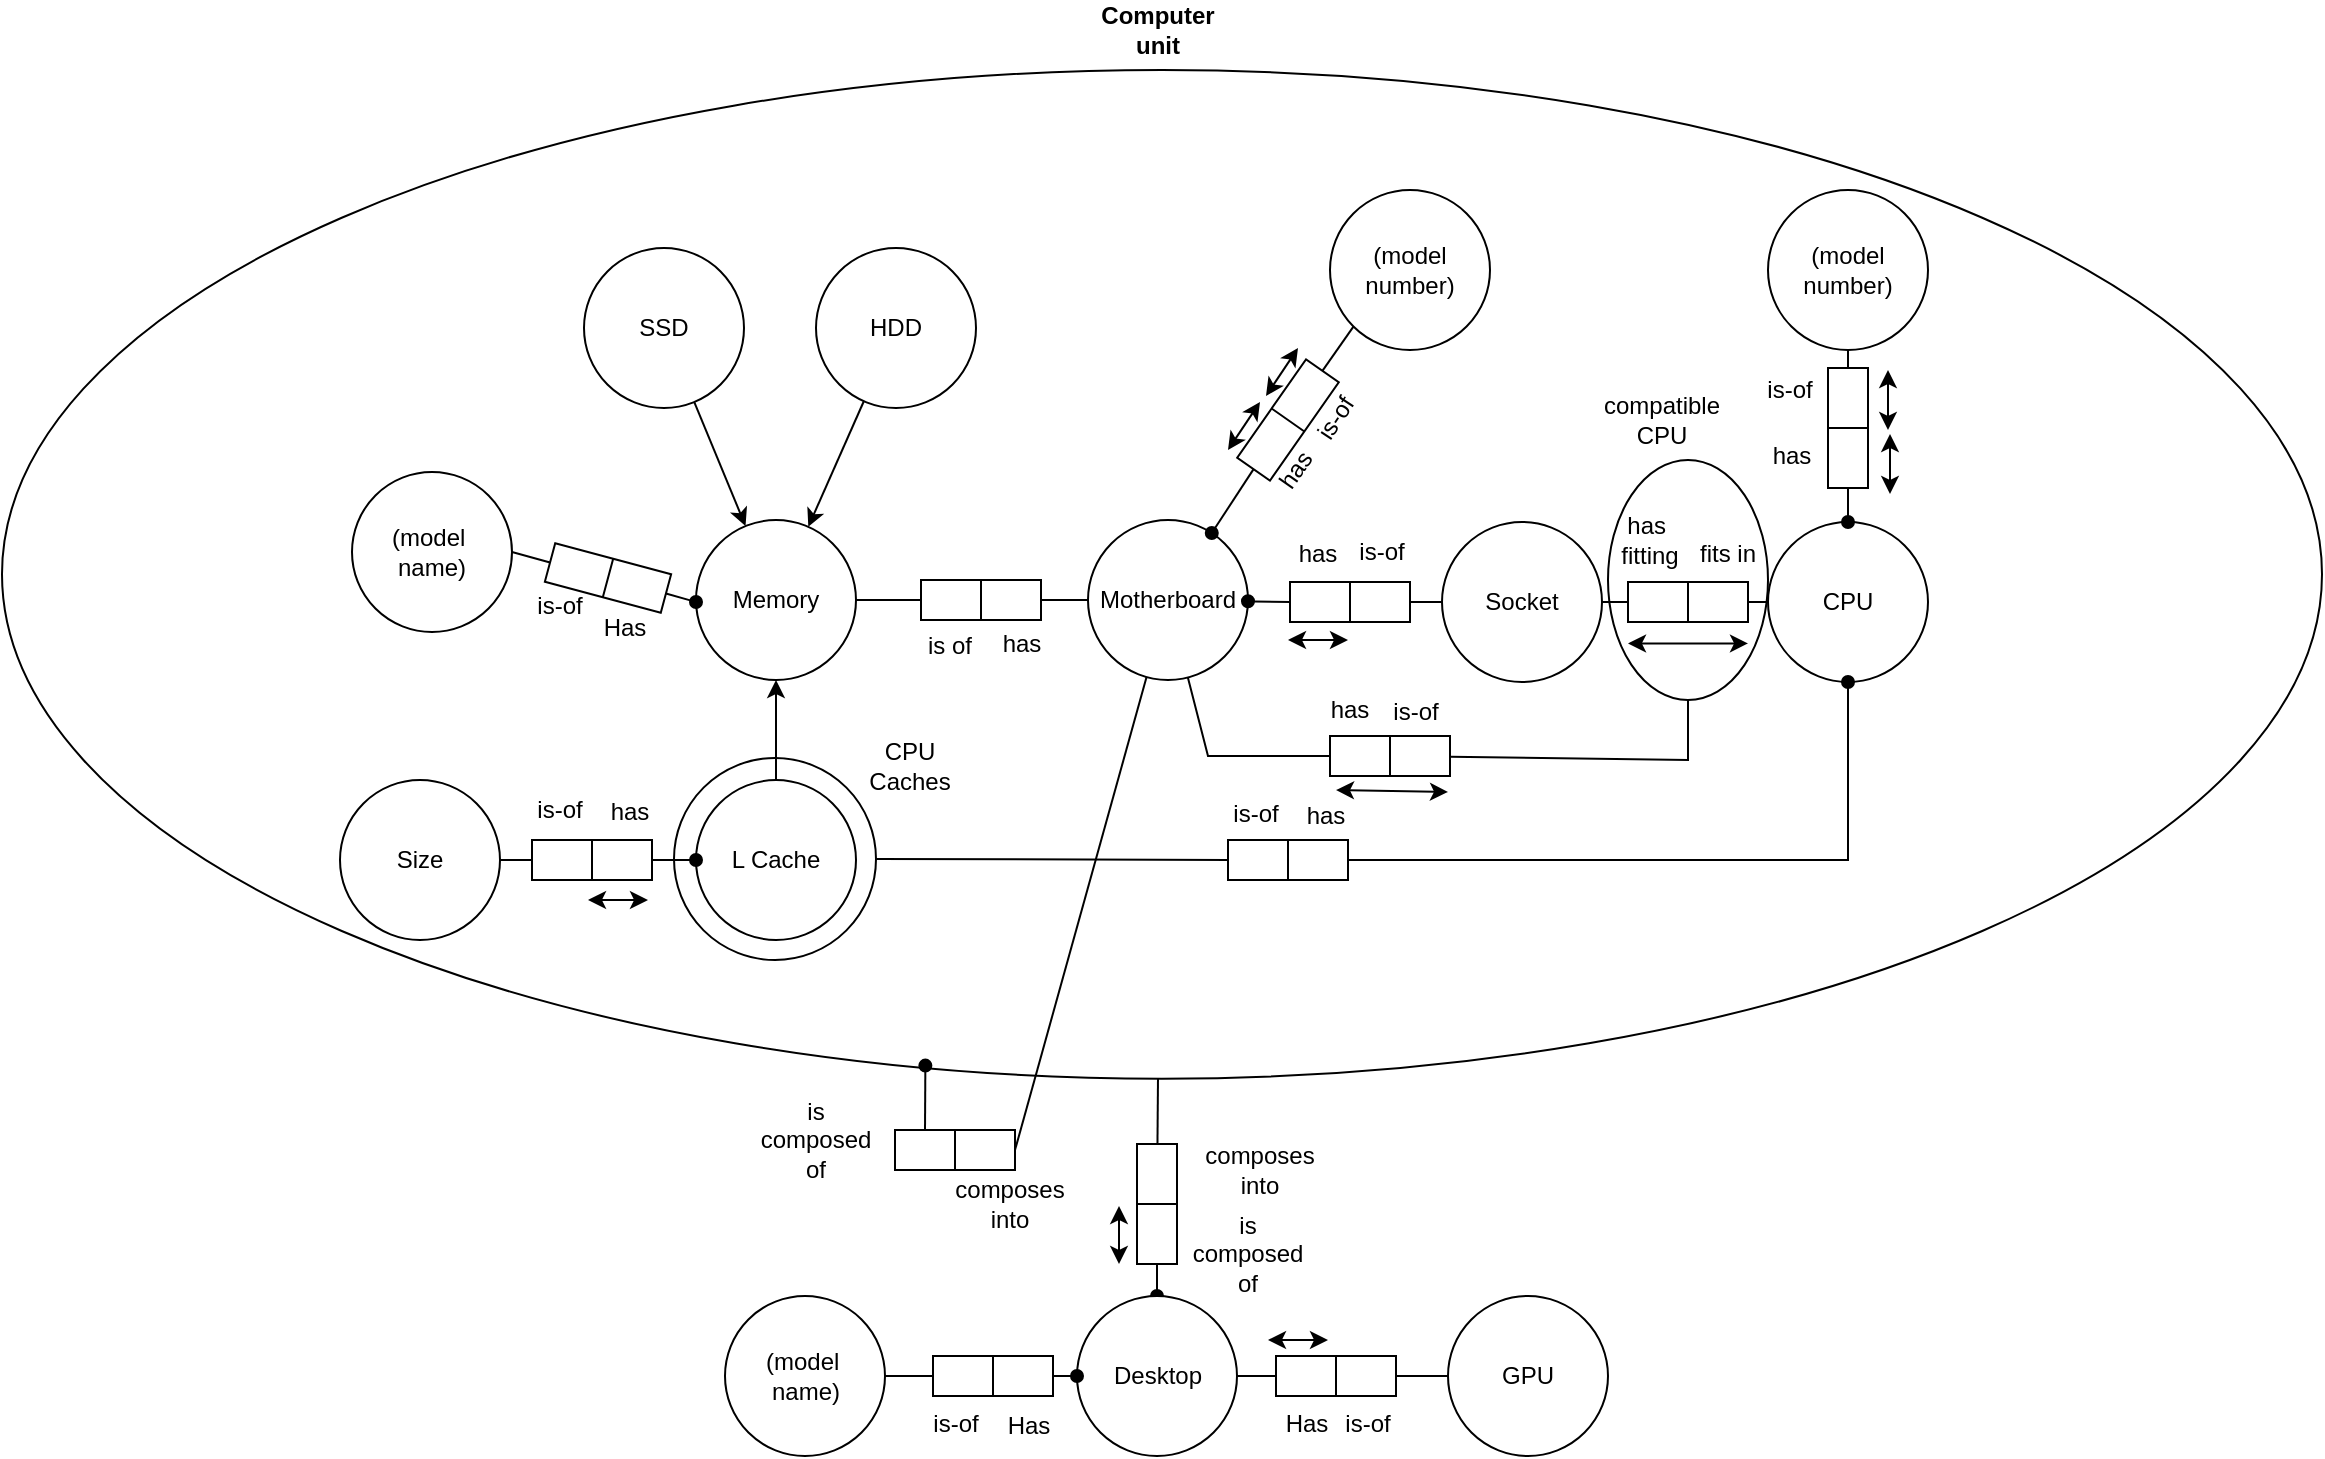 <mxfile version="22.1.11" type="github">
  <diagram name="Page-1" id="5jQ6DaYwQfchR6-d_hJC">
    <mxGraphModel dx="481" dy="538" grid="1" gridSize="10" guides="1" tooltips="1" connect="1" arrows="1" fold="1" page="1" pageScale="1" pageWidth="827" pageHeight="1169" math="0" shadow="0">
      <root>
        <mxCell id="0" />
        <mxCell id="1" parent="0" />
        <mxCell id="WWyJkdElwE3lLOMZvt_9-88" value="" style="ellipse;whiteSpace=wrap;html=1;" parent="1" vertex="1">
          <mxGeometry x="27" y="55" width="1160" height="504.35" as="geometry" />
        </mxCell>
        <mxCell id="AWFPuv9GaGy1DrMl5bIF-9" value="" style="ellipse;whiteSpace=wrap;html=1;" vertex="1" parent="1">
          <mxGeometry x="830" y="250" width="80" height="120" as="geometry" />
        </mxCell>
        <mxCell id="WWyJkdElwE3lLOMZvt_9-86" value="" style="ellipse;whiteSpace=wrap;html=1;aspect=fixed;" parent="1" vertex="1">
          <mxGeometry x="363" y="399" width="101" height="101" as="geometry" />
        </mxCell>
        <mxCell id="C2U7If8zWJpJN4vxUZfy-1" value="Motherboard" style="ellipse;whiteSpace=wrap;html=1;aspect=fixed;" parent="1" vertex="1">
          <mxGeometry x="570" y="280" width="80" height="80" as="geometry" />
        </mxCell>
        <mxCell id="C2U7If8zWJpJN4vxUZfy-8" value="" style="shape=process;whiteSpace=wrap;html=1;backgroundOutline=1;size=0.5;rotation=90;" parent="1" vertex="1">
          <mxGeometry x="574.5" y="612" width="60" height="20" as="geometry" />
        </mxCell>
        <mxCell id="C2U7If8zWJpJN4vxUZfy-10" value="" style="endArrow=oval;html=1;rounded=0;entryX=0.5;entryY=0;entryDx=0;entryDy=0;exitX=1;exitY=0.5;exitDx=0;exitDy=0;endFill=1;" parent="1" source="C2U7If8zWJpJN4vxUZfy-8" target="WWyJkdElwE3lLOMZvt_9-1" edge="1">
          <mxGeometry width="50" height="50" relative="1" as="geometry">
            <mxPoint x="699.5" y="658.25" as="sourcePoint" />
            <mxPoint x="884.5" y="508" as="targetPoint" />
          </mxGeometry>
        </mxCell>
        <mxCell id="C2U7If8zWJpJN4vxUZfy-11" value="is composed of" style="text;html=1;strokeColor=none;fillColor=none;align=center;verticalAlign=middle;whiteSpace=wrap;rounded=0;" parent="1" vertex="1">
          <mxGeometry x="619.5" y="632" width="60" height="30" as="geometry" />
        </mxCell>
        <mxCell id="C2U7If8zWJpJN4vxUZfy-12" value="composes into" style="text;html=1;strokeColor=none;fillColor=none;align=center;verticalAlign=middle;whiteSpace=wrap;rounded=0;" parent="1" vertex="1">
          <mxGeometry x="625.5" y="590" width="60" height="30" as="geometry" />
        </mxCell>
        <mxCell id="C2U7If8zWJpJN4vxUZfy-13" value="" style="endArrow=classic;startArrow=classic;html=1;rounded=0;" parent="1" edge="1">
          <mxGeometry width="50" height="50" relative="1" as="geometry">
            <mxPoint x="585.5" y="652" as="sourcePoint" />
            <mxPoint x="585.5" y="623" as="targetPoint" />
          </mxGeometry>
        </mxCell>
        <mxCell id="C2U7If8zWJpJN4vxUZfy-15" value="" style="shape=process;whiteSpace=wrap;html=1;backgroundOutline=1;size=0.5;" parent="1" vertex="1">
          <mxGeometry x="486.5" y="310" width="60" height="20" as="geometry" />
        </mxCell>
        <mxCell id="C2U7If8zWJpJN4vxUZfy-16" value="" style="endArrow=none;html=1;rounded=0;entryX=0;entryY=0.5;entryDx=0;entryDy=0;startArrow=none;startFill=0;" parent="1" source="C2U7If8zWJpJN4vxUZfy-14" target="C2U7If8zWJpJN4vxUZfy-15" edge="1">
          <mxGeometry width="50" height="50" relative="1" as="geometry">
            <mxPoint x="400" y="320" as="sourcePoint" />
            <mxPoint x="460" y="420" as="targetPoint" />
          </mxGeometry>
        </mxCell>
        <mxCell id="C2U7If8zWJpJN4vxUZfy-17" value="" style="endArrow=none;html=1;rounded=0;exitX=1;exitY=0.5;exitDx=0;exitDy=0;endFill=0;" parent="1" source="C2U7If8zWJpJN4vxUZfy-15" target="C2U7If8zWJpJN4vxUZfy-1" edge="1">
          <mxGeometry width="50" height="50" relative="1" as="geometry">
            <mxPoint x="410" y="470" as="sourcePoint" />
            <mxPoint x="560" y="320" as="targetPoint" />
          </mxGeometry>
        </mxCell>
        <mxCell id="C2U7If8zWJpJN4vxUZfy-21" value="(model number)" style="ellipse;whiteSpace=wrap;html=1;aspect=fixed;" parent="1" vertex="1">
          <mxGeometry x="691" y="115" width="80" height="80" as="geometry" />
        </mxCell>
        <mxCell id="C2U7If8zWJpJN4vxUZfy-22" value="" style="shape=process;whiteSpace=wrap;html=1;backgroundOutline=1;size=0.5;rotation=-55;" parent="1" vertex="1">
          <mxGeometry x="640" y="220" width="60" height="20" as="geometry" />
        </mxCell>
        <mxCell id="C2U7If8zWJpJN4vxUZfy-23" value="" style="endArrow=none;html=1;rounded=0;entryX=0;entryY=0.5;entryDx=0;entryDy=0;startArrow=oval;startFill=1;" parent="1" source="C2U7If8zWJpJN4vxUZfy-1" target="C2U7If8zWJpJN4vxUZfy-22" edge="1">
          <mxGeometry width="50" height="50" relative="1" as="geometry">
            <mxPoint x="560" y="130" as="sourcePoint" />
            <mxPoint x="620" y="230" as="targetPoint" />
          </mxGeometry>
        </mxCell>
        <mxCell id="C2U7If8zWJpJN4vxUZfy-24" value="" style="endArrow=none;html=1;rounded=0;entryX=0;entryY=1;entryDx=0;entryDy=0;exitX=1;exitY=0.5;exitDx=0;exitDy=0;" parent="1" source="C2U7If8zWJpJN4vxUZfy-22" target="C2U7If8zWJpJN4vxUZfy-21" edge="1">
          <mxGeometry width="50" height="50" relative="1" as="geometry">
            <mxPoint x="570" y="280" as="sourcePoint" />
            <mxPoint x="620" y="230" as="targetPoint" />
          </mxGeometry>
        </mxCell>
        <mxCell id="C2U7If8zWJpJN4vxUZfy-25" value="has" style="text;html=1;strokeColor=none;fillColor=none;align=center;verticalAlign=middle;whiteSpace=wrap;rounded=0;rotation=-54.9;" parent="1" vertex="1">
          <mxGeometry x="644" y="240" width="60" height="30" as="geometry" />
        </mxCell>
        <mxCell id="C2U7If8zWJpJN4vxUZfy-26" value="is-of" style="text;html=1;strokeColor=none;fillColor=none;align=center;verticalAlign=middle;whiteSpace=wrap;rounded=0;rotation=-56.5;" parent="1" vertex="1">
          <mxGeometry x="664" y="214" width="60" height="30" as="geometry" />
        </mxCell>
        <mxCell id="C2U7If8zWJpJN4vxUZfy-27" value="" style="endArrow=classic;startArrow=classic;html=1;rounded=0;" parent="1" edge="1">
          <mxGeometry width="50" height="50" relative="1" as="geometry">
            <mxPoint x="640" y="245" as="sourcePoint" />
            <mxPoint x="656" y="221" as="targetPoint" />
          </mxGeometry>
        </mxCell>
        <mxCell id="C2U7If8zWJpJN4vxUZfy-50" value="" style="endArrow=classic;startArrow=classic;html=1;rounded=0;" parent="1" edge="1">
          <mxGeometry width="50" height="50" relative="1" as="geometry">
            <mxPoint x="659" y="218" as="sourcePoint" />
            <mxPoint x="675" y="194" as="targetPoint" />
          </mxGeometry>
        </mxCell>
        <mxCell id="WWyJkdElwE3lLOMZvt_9-1" value="Desktop" style="ellipse;whiteSpace=wrap;html=1;aspect=fixed;" parent="1" vertex="1">
          <mxGeometry x="564.5" y="668" width="80" height="80" as="geometry" />
        </mxCell>
        <mxCell id="WWyJkdElwE3lLOMZvt_9-8" value="&lt;div&gt;(model&amp;nbsp;&lt;/div&gt;&lt;div&gt;name)&lt;/div&gt;" style="ellipse;whiteSpace=wrap;html=1;aspect=fixed;" parent="1" vertex="1">
          <mxGeometry x="388.5" y="668" width="80" height="80" as="geometry" />
        </mxCell>
        <mxCell id="WWyJkdElwE3lLOMZvt_9-9" value="" style="shape=process;whiteSpace=wrap;html=1;backgroundOutline=1;size=0.5;rotation=0;" parent="1" vertex="1">
          <mxGeometry x="492.5" y="698" width="60" height="20" as="geometry" />
        </mxCell>
        <mxCell id="WWyJkdElwE3lLOMZvt_9-10" value="" style="endArrow=none;html=1;rounded=0;exitX=1;exitY=0.5;exitDx=0;exitDy=0;entryX=0;entryY=0.5;entryDx=0;entryDy=0;" parent="1" source="WWyJkdElwE3lLOMZvt_9-8" target="WWyJkdElwE3lLOMZvt_9-9" edge="1">
          <mxGeometry width="50" height="50" relative="1" as="geometry">
            <mxPoint x="514.5" y="588" as="sourcePoint" />
            <mxPoint x="564.5" y="538" as="targetPoint" />
          </mxGeometry>
        </mxCell>
        <mxCell id="WWyJkdElwE3lLOMZvt_9-11" value="" style="endArrow=oval;html=1;rounded=0;exitX=1;exitY=0.5;exitDx=0;exitDy=0;endFill=1;" parent="1" source="WWyJkdElwE3lLOMZvt_9-9" target="WWyJkdElwE3lLOMZvt_9-1" edge="1">
          <mxGeometry width="50" height="50" relative="1" as="geometry">
            <mxPoint x="514.5" y="588" as="sourcePoint" />
            <mxPoint x="564.5" y="538" as="targetPoint" />
          </mxGeometry>
        </mxCell>
        <mxCell id="WWyJkdElwE3lLOMZvt_9-12" value="Has" style="text;html=1;strokeColor=none;fillColor=none;align=center;verticalAlign=middle;whiteSpace=wrap;rounded=0;" parent="1" vertex="1">
          <mxGeometry x="520" y="718" width="41" height="30" as="geometry" />
        </mxCell>
        <mxCell id="WWyJkdElwE3lLOMZvt_9-13" value="is-of" style="text;html=1;strokeColor=none;fillColor=none;align=center;verticalAlign=middle;whiteSpace=wrap;rounded=0;" parent="1" vertex="1">
          <mxGeometry x="473.5" y="717" width="60" height="30" as="geometry" />
        </mxCell>
        <mxCell id="WWyJkdElwE3lLOMZvt_9-14" value="Socket" style="ellipse;whiteSpace=wrap;html=1;aspect=fixed;" parent="1" vertex="1">
          <mxGeometry x="747" y="281" width="80" height="80" as="geometry" />
        </mxCell>
        <mxCell id="WWyJkdElwE3lLOMZvt_9-16" value="" style="shape=process;whiteSpace=wrap;html=1;backgroundOutline=1;size=0.5;rotation=0;" parent="1" vertex="1">
          <mxGeometry x="671" y="311" width="60" height="20" as="geometry" />
        </mxCell>
        <mxCell id="WWyJkdElwE3lLOMZvt_9-17" value="" style="endArrow=none;html=1;rounded=0;entryX=0;entryY=0.5;entryDx=0;entryDy=0;startArrow=oval;startFill=1;" parent="1" source="C2U7If8zWJpJN4vxUZfy-1" target="WWyJkdElwE3lLOMZvt_9-16" edge="1">
          <mxGeometry width="50" height="50" relative="1" as="geometry">
            <mxPoint x="660" y="370" as="sourcePoint" />
            <mxPoint x="710" y="320" as="targetPoint" />
          </mxGeometry>
        </mxCell>
        <mxCell id="WWyJkdElwE3lLOMZvt_9-18" value="" style="endArrow=none;html=1;rounded=0;exitX=1;exitY=0.5;exitDx=0;exitDy=0;" parent="1" source="WWyJkdElwE3lLOMZvt_9-16" target="WWyJkdElwE3lLOMZvt_9-14" edge="1">
          <mxGeometry width="50" height="50" relative="1" as="geometry">
            <mxPoint x="659" y="341" as="sourcePoint" />
            <mxPoint x="677" y="346" as="targetPoint" />
          </mxGeometry>
        </mxCell>
        <mxCell id="WWyJkdElwE3lLOMZvt_9-19" value="has" style="text;html=1;strokeColor=none;fillColor=none;align=center;verticalAlign=middle;whiteSpace=wrap;rounded=0;rotation=0;" parent="1" vertex="1">
          <mxGeometry x="655" y="282" width="60" height="30" as="geometry" />
        </mxCell>
        <mxCell id="WWyJkdElwE3lLOMZvt_9-20" value="&lt;div&gt;is-of&lt;/div&gt;" style="text;html=1;strokeColor=none;fillColor=none;align=center;verticalAlign=middle;whiteSpace=wrap;rounded=0;rotation=0;" parent="1" vertex="1">
          <mxGeometry x="687" y="281" width="60" height="30" as="geometry" />
        </mxCell>
        <mxCell id="WWyJkdElwE3lLOMZvt_9-21" value="" style="endArrow=classic;startArrow=classic;html=1;rounded=0;" parent="1" edge="1">
          <mxGeometry width="50" height="50" relative="1" as="geometry">
            <mxPoint x="670" y="340" as="sourcePoint" />
            <mxPoint x="700" y="340" as="targetPoint" />
          </mxGeometry>
        </mxCell>
        <mxCell id="WWyJkdElwE3lLOMZvt_9-22" value="&lt;div&gt;CPU&lt;/div&gt;" style="ellipse;whiteSpace=wrap;html=1;aspect=fixed;" parent="1" vertex="1">
          <mxGeometry x="910" y="281" width="80" height="80" as="geometry" />
        </mxCell>
        <mxCell id="WWyJkdElwE3lLOMZvt_9-23" value="(model number)" style="ellipse;whiteSpace=wrap;html=1;aspect=fixed;" parent="1" vertex="1">
          <mxGeometry x="910" y="115" width="80" height="80" as="geometry" />
        </mxCell>
        <mxCell id="WWyJkdElwE3lLOMZvt_9-24" value="" style="shape=process;whiteSpace=wrap;html=1;backgroundOutline=1;size=0.5;rotation=-90;" parent="1" vertex="1">
          <mxGeometry x="920" y="224" width="60" height="20" as="geometry" />
        </mxCell>
        <mxCell id="WWyJkdElwE3lLOMZvt_9-25" value="" style="endArrow=none;html=1;rounded=0;entryX=0;entryY=0.5;entryDx=0;entryDy=0;endFill=0;startArrow=oval;startFill=1;" parent="1" source="WWyJkdElwE3lLOMZvt_9-22" target="WWyJkdElwE3lLOMZvt_9-24" edge="1">
          <mxGeometry width="50" height="50" relative="1" as="geometry">
            <mxPoint x="870" y="325" as="sourcePoint" />
            <mxPoint x="920" y="275" as="targetPoint" />
          </mxGeometry>
        </mxCell>
        <mxCell id="WWyJkdElwE3lLOMZvt_9-28" value="" style="endArrow=none;html=1;rounded=0;exitX=1;exitY=0.5;exitDx=0;exitDy=0;" parent="1" source="WWyJkdElwE3lLOMZvt_9-24" target="WWyJkdElwE3lLOMZvt_9-23" edge="1">
          <mxGeometry width="50" height="50" relative="1" as="geometry">
            <mxPoint x="870" y="325" as="sourcePoint" />
            <mxPoint x="920" y="275" as="targetPoint" />
          </mxGeometry>
        </mxCell>
        <mxCell id="WWyJkdElwE3lLOMZvt_9-31" value="fits in" style="text;html=1;strokeColor=none;fillColor=none;align=center;verticalAlign=middle;whiteSpace=wrap;rounded=0;rotation=0;" parent="1" vertex="1">
          <mxGeometry x="860" y="282" width="60" height="30" as="geometry" />
        </mxCell>
        <mxCell id="WWyJkdElwE3lLOMZvt_9-33" value="is-of" style="text;html=1;strokeColor=none;fillColor=none;align=center;verticalAlign=middle;whiteSpace=wrap;rounded=0;rotation=0;" parent="1" vertex="1">
          <mxGeometry x="891" y="200" width="60" height="30" as="geometry" />
        </mxCell>
        <mxCell id="WWyJkdElwE3lLOMZvt_9-35" value="" style="endArrow=classic;startArrow=classic;html=1;rounded=0;" parent="1" edge="1">
          <mxGeometry width="50" height="50" relative="1" as="geometry">
            <mxPoint x="970" y="205" as="sourcePoint" />
            <mxPoint x="970" y="235" as="targetPoint" />
          </mxGeometry>
        </mxCell>
        <mxCell id="WWyJkdElwE3lLOMZvt_9-36" value="" style="endArrow=classic;startArrow=classic;html=1;rounded=0;" parent="1" edge="1">
          <mxGeometry width="50" height="50" relative="1" as="geometry">
            <mxPoint x="971" y="237" as="sourcePoint" />
            <mxPoint x="971" y="267" as="targetPoint" />
          </mxGeometry>
        </mxCell>
        <mxCell id="WWyJkdElwE3lLOMZvt_9-37" value="" style="shape=process;whiteSpace=wrap;html=1;backgroundOutline=1;size=0.5;rotation=0;" parent="1" vertex="1">
          <mxGeometry x="840" y="311" width="60" height="20" as="geometry" />
        </mxCell>
        <mxCell id="WWyJkdElwE3lLOMZvt_9-38" value="" style="endArrow=none;html=1;rounded=0;entryX=0;entryY=0.5;entryDx=0;entryDy=0;exitX=1;exitY=0.5;exitDx=0;exitDy=0;endFill=0;" parent="1" source="WWyJkdElwE3lLOMZvt_9-37" target="WWyJkdElwE3lLOMZvt_9-22" edge="1">
          <mxGeometry width="50" height="50" relative="1" as="geometry">
            <mxPoint x="850" y="345" as="sourcePoint" />
            <mxPoint x="900" y="295" as="targetPoint" />
          </mxGeometry>
        </mxCell>
        <mxCell id="WWyJkdElwE3lLOMZvt_9-39" value="" style="endArrow=none;html=1;rounded=0;entryX=0;entryY=0.5;entryDx=0;entryDy=0;" parent="1" source="WWyJkdElwE3lLOMZvt_9-14" target="WWyJkdElwE3lLOMZvt_9-37" edge="1">
          <mxGeometry width="50" height="50" relative="1" as="geometry">
            <mxPoint x="827.0" y="337.0" as="sourcePoint" />
            <mxPoint x="900" y="295" as="targetPoint" />
          </mxGeometry>
        </mxCell>
        <mxCell id="WWyJkdElwE3lLOMZvt_9-40" value="has" style="text;html=1;strokeColor=none;fillColor=none;align=center;verticalAlign=middle;whiteSpace=wrap;rounded=0;rotation=0;" parent="1" vertex="1">
          <mxGeometry x="892" y="233" width="60" height="30" as="geometry" />
        </mxCell>
        <mxCell id="WWyJkdElwE3lLOMZvt_9-41" value="&lt;div&gt;has&amp;nbsp;&lt;/div&gt;&lt;div&gt;fitting&lt;/div&gt;" style="text;html=1;strokeColor=none;fillColor=none;align=center;verticalAlign=middle;whiteSpace=wrap;rounded=0;rotation=0;" parent="1" vertex="1">
          <mxGeometry x="821" y="275" width="60" height="30" as="geometry" />
        </mxCell>
        <mxCell id="WWyJkdElwE3lLOMZvt_9-43" value="" style="endArrow=classic;startArrow=classic;html=1;rounded=0;" parent="1" edge="1">
          <mxGeometry width="50" height="50" relative="1" as="geometry">
            <mxPoint x="900" y="341.71" as="sourcePoint" />
            <mxPoint x="840" y="341.71" as="targetPoint" />
          </mxGeometry>
        </mxCell>
        <mxCell id="WWyJkdElwE3lLOMZvt_9-44" value="" style="endArrow=none;html=1;rounded=0;exitX=1;exitY=0.5;exitDx=0;exitDy=0;entryX=0;entryY=0.5;entryDx=0;entryDy=0;startArrow=oval;startFill=1;" parent="1" target="C2U7If8zWJpJN4vxUZfy-14" edge="1">
          <mxGeometry width="50" height="50" relative="1" as="geometry">
            <mxPoint x="400" y="320" as="sourcePoint" />
            <mxPoint x="487" y="320" as="targetPoint" />
          </mxGeometry>
        </mxCell>
        <mxCell id="C2U7If8zWJpJN4vxUZfy-14" value="Memory" style="ellipse;whiteSpace=wrap;html=1;aspect=fixed;" parent="1" vertex="1">
          <mxGeometry x="374" y="280" width="80" height="80" as="geometry" />
        </mxCell>
        <mxCell id="WWyJkdElwE3lLOMZvt_9-45" value="HDD" style="ellipse;whiteSpace=wrap;html=1;aspect=fixed;" parent="1" vertex="1">
          <mxGeometry x="434" y="144" width="80" height="80" as="geometry" />
        </mxCell>
        <mxCell id="WWyJkdElwE3lLOMZvt_9-46" value="SSD" style="ellipse;whiteSpace=wrap;html=1;aspect=fixed;" parent="1" vertex="1">
          <mxGeometry x="318" y="144" width="80" height="80" as="geometry" />
        </mxCell>
        <mxCell id="WWyJkdElwE3lLOMZvt_9-47" value="" style="endArrow=classic;html=1;rounded=0;" parent="1" source="WWyJkdElwE3lLOMZvt_9-46" target="C2U7If8zWJpJN4vxUZfy-14" edge="1">
          <mxGeometry width="50" height="50" relative="1" as="geometry">
            <mxPoint x="480" y="270" as="sourcePoint" />
            <mxPoint x="530" y="220" as="targetPoint" />
          </mxGeometry>
        </mxCell>
        <mxCell id="WWyJkdElwE3lLOMZvt_9-48" value="" style="endArrow=classic;html=1;rounded=0;" parent="1" source="WWyJkdElwE3lLOMZvt_9-45" target="C2U7If8zWJpJN4vxUZfy-14" edge="1">
          <mxGeometry width="50" height="50" relative="1" as="geometry">
            <mxPoint x="367" y="203" as="sourcePoint" />
            <mxPoint x="408" y="292" as="targetPoint" />
          </mxGeometry>
        </mxCell>
        <mxCell id="WWyJkdElwE3lLOMZvt_9-49" value="has" style="text;html=1;strokeColor=none;fillColor=none;align=center;verticalAlign=middle;whiteSpace=wrap;rounded=0;" parent="1" vertex="1">
          <mxGeometry x="507" y="327" width="60" height="30" as="geometry" />
        </mxCell>
        <mxCell id="WWyJkdElwE3lLOMZvt_9-52" value="is of" style="text;html=1;strokeColor=none;fillColor=none;align=center;verticalAlign=middle;whiteSpace=wrap;rounded=0;" parent="1" vertex="1">
          <mxGeometry x="471" y="328" width="60" height="30" as="geometry" />
        </mxCell>
        <mxCell id="WWyJkdElwE3lLOMZvt_9-53" value="&lt;div&gt;(model&amp;nbsp;&lt;/div&gt;&lt;div&gt;name)&lt;/div&gt;" style="ellipse;whiteSpace=wrap;html=1;aspect=fixed;" parent="1" vertex="1">
          <mxGeometry x="202" y="256" width="80" height="80" as="geometry" />
        </mxCell>
        <mxCell id="WWyJkdElwE3lLOMZvt_9-54" value="" style="shape=process;whiteSpace=wrap;html=1;backgroundOutline=1;size=0.5;rotation=15;" parent="1" vertex="1">
          <mxGeometry x="300" y="299" width="60" height="20" as="geometry" />
        </mxCell>
        <mxCell id="WWyJkdElwE3lLOMZvt_9-55" value="" style="endArrow=none;html=1;rounded=0;exitX=1;exitY=0.5;exitDx=0;exitDy=0;entryX=0;entryY=0.5;entryDx=0;entryDy=0;" parent="1" source="WWyJkdElwE3lLOMZvt_9-53" target="WWyJkdElwE3lLOMZvt_9-54" edge="1">
          <mxGeometry width="50" height="50" relative="1" as="geometry">
            <mxPoint x="322" y="212" as="sourcePoint" />
            <mxPoint x="372" y="162" as="targetPoint" />
          </mxGeometry>
        </mxCell>
        <mxCell id="WWyJkdElwE3lLOMZvt_9-56" value="" style="endArrow=oval;html=1;rounded=0;exitX=1;exitY=0.5;exitDx=0;exitDy=0;endFill=1;" parent="1" source="WWyJkdElwE3lLOMZvt_9-54" edge="1">
          <mxGeometry width="50" height="50" relative="1" as="geometry">
            <mxPoint x="322" y="212" as="sourcePoint" />
            <mxPoint x="374" y="321" as="targetPoint" />
          </mxGeometry>
        </mxCell>
        <mxCell id="WWyJkdElwE3lLOMZvt_9-57" value="Has" style="text;html=1;strokeColor=none;fillColor=none;align=center;verticalAlign=middle;whiteSpace=wrap;rounded=0;" parent="1" vertex="1">
          <mxGeometry x="318" y="319" width="41" height="30" as="geometry" />
        </mxCell>
        <mxCell id="WWyJkdElwE3lLOMZvt_9-58" value="is-of" style="text;html=1;strokeColor=none;fillColor=none;align=center;verticalAlign=middle;whiteSpace=wrap;rounded=0;" parent="1" vertex="1">
          <mxGeometry x="276" y="308" width="60" height="30" as="geometry" />
        </mxCell>
        <mxCell id="WWyJkdElwE3lLOMZvt_9-60" value="L Cache" style="ellipse;whiteSpace=wrap;html=1;aspect=fixed;" parent="1" vertex="1">
          <mxGeometry x="374" y="410" width="80" height="80" as="geometry" />
        </mxCell>
        <mxCell id="WWyJkdElwE3lLOMZvt_9-61" value="" style="endArrow=classic;html=1;rounded=0;" parent="1" source="WWyJkdElwE3lLOMZvt_9-60" target="C2U7If8zWJpJN4vxUZfy-14" edge="1">
          <mxGeometry width="50" height="50" relative="1" as="geometry">
            <mxPoint x="460" y="400" as="sourcePoint" />
            <mxPoint x="510" y="350" as="targetPoint" />
          </mxGeometry>
        </mxCell>
        <mxCell id="WWyJkdElwE3lLOMZvt_9-66" value="" style="shape=process;whiteSpace=wrap;html=1;backgroundOutline=1;size=0.5;" parent="1" vertex="1">
          <mxGeometry x="640" y="440" width="60" height="20" as="geometry" />
        </mxCell>
        <mxCell id="WWyJkdElwE3lLOMZvt_9-68" value="" style="endArrow=oval;html=1;rounded=0;exitX=1;exitY=0.5;exitDx=0;exitDy=0;endFill=1;" parent="1" source="WWyJkdElwE3lLOMZvt_9-66" target="WWyJkdElwE3lLOMZvt_9-22" edge="1">
          <mxGeometry width="50" height="50" relative="1" as="geometry">
            <mxPoint x="760" y="440" as="sourcePoint" />
            <mxPoint x="960" y="400" as="targetPoint" />
            <Array as="points">
              <mxPoint x="950" y="450" />
            </Array>
          </mxGeometry>
        </mxCell>
        <mxCell id="WWyJkdElwE3lLOMZvt_9-74" value="" style="endArrow=none;html=1;rounded=0;" parent="1" source="WWyJkdElwE3lLOMZvt_9-86" target="WWyJkdElwE3lLOMZvt_9-66" edge="1">
          <mxGeometry width="50" height="50" relative="1" as="geometry">
            <mxPoint x="530" y="430" as="sourcePoint" />
            <mxPoint x="580" y="380" as="targetPoint" />
          </mxGeometry>
        </mxCell>
        <mxCell id="WWyJkdElwE3lLOMZvt_9-75" value="has" style="text;html=1;strokeColor=none;fillColor=none;align=center;verticalAlign=middle;whiteSpace=wrap;rounded=0;" parent="1" vertex="1">
          <mxGeometry x="659" y="413" width="60" height="30" as="geometry" />
        </mxCell>
        <mxCell id="WWyJkdElwE3lLOMZvt_9-76" value="&lt;div&gt;is-of&lt;/div&gt;" style="text;html=1;strokeColor=none;fillColor=none;align=center;verticalAlign=middle;whiteSpace=wrap;rounded=0;rotation=0;" parent="1" vertex="1">
          <mxGeometry x="624" y="412" width="60" height="30" as="geometry" />
        </mxCell>
        <mxCell id="WWyJkdElwE3lLOMZvt_9-78" value="Size" style="ellipse;whiteSpace=wrap;html=1;aspect=fixed;" parent="1" vertex="1">
          <mxGeometry x="196" y="410" width="80" height="80" as="geometry" />
        </mxCell>
        <mxCell id="WWyJkdElwE3lLOMZvt_9-79" value="" style="shape=process;whiteSpace=wrap;html=1;backgroundOutline=1;size=0.5;" parent="1" vertex="1">
          <mxGeometry x="292" y="440" width="60" height="20" as="geometry" />
        </mxCell>
        <mxCell id="WWyJkdElwE3lLOMZvt_9-80" value="has" style="text;html=1;strokeColor=none;fillColor=none;align=center;verticalAlign=middle;whiteSpace=wrap;rounded=0;" parent="1" vertex="1">
          <mxGeometry x="311" y="411" width="60" height="30" as="geometry" />
        </mxCell>
        <mxCell id="WWyJkdElwE3lLOMZvt_9-81" value="&lt;div&gt;is-of&lt;/div&gt;" style="text;html=1;strokeColor=none;fillColor=none;align=center;verticalAlign=middle;whiteSpace=wrap;rounded=0;rotation=0;" parent="1" vertex="1">
          <mxGeometry x="276" y="410" width="60" height="30" as="geometry" />
        </mxCell>
        <mxCell id="WWyJkdElwE3lLOMZvt_9-82" value="" style="endArrow=oval;html=1;rounded=0;endFill=1;" parent="1" source="WWyJkdElwE3lLOMZvt_9-79" target="WWyJkdElwE3lLOMZvt_9-60" edge="1">
          <mxGeometry width="50" height="50" relative="1" as="geometry">
            <mxPoint x="300" y="480" as="sourcePoint" />
            <mxPoint x="350" y="430" as="targetPoint" />
          </mxGeometry>
        </mxCell>
        <mxCell id="WWyJkdElwE3lLOMZvt_9-84" value="" style="endArrow=none;html=1;rounded=0;" parent="1" source="WWyJkdElwE3lLOMZvt_9-78" target="WWyJkdElwE3lLOMZvt_9-79" edge="1">
          <mxGeometry width="50" height="50" relative="1" as="geometry">
            <mxPoint x="300" y="480" as="sourcePoint" />
            <mxPoint x="350" y="430" as="targetPoint" />
          </mxGeometry>
        </mxCell>
        <mxCell id="WWyJkdElwE3lLOMZvt_9-85" value="" style="endArrow=classic;startArrow=classic;html=1;rounded=0;" parent="1" edge="1">
          <mxGeometry width="50" height="50" relative="1" as="geometry">
            <mxPoint x="320" y="470" as="sourcePoint" />
            <mxPoint x="350" y="470" as="targetPoint" />
          </mxGeometry>
        </mxCell>
        <mxCell id="WWyJkdElwE3lLOMZvt_9-87" value="CPU Caches" style="text;html=1;strokeColor=none;fillColor=none;align=center;verticalAlign=middle;whiteSpace=wrap;rounded=0;" parent="1" vertex="1">
          <mxGeometry x="451" y="388" width="60" height="30" as="geometry" />
        </mxCell>
        <mxCell id="WWyJkdElwE3lLOMZvt_9-89" value="" style="endArrow=none;html=1;rounded=0;" parent="1" source="C2U7If8zWJpJN4vxUZfy-8" target="WWyJkdElwE3lLOMZvt_9-88" edge="1">
          <mxGeometry width="50" height="50" relative="1" as="geometry">
            <mxPoint x="560" y="660" as="sourcePoint" />
            <mxPoint x="610" y="610" as="targetPoint" />
          </mxGeometry>
        </mxCell>
        <mxCell id="WWyJkdElwE3lLOMZvt_9-90" value="&lt;b&gt;Computer unit&lt;/b&gt;" style="text;html=1;strokeColor=none;fillColor=none;align=center;verticalAlign=middle;whiteSpace=wrap;rounded=0;" parent="1" vertex="1">
          <mxGeometry x="574.5" y="20" width="60" height="30" as="geometry" />
        </mxCell>
        <mxCell id="WWyJkdElwE3lLOMZvt_9-91" value="GPU" style="ellipse;whiteSpace=wrap;html=1;aspect=fixed;" parent="1" vertex="1">
          <mxGeometry x="750" y="668" width="80" height="80" as="geometry" />
        </mxCell>
        <mxCell id="WWyJkdElwE3lLOMZvt_9-92" value="" style="shape=process;whiteSpace=wrap;html=1;backgroundOutline=1;size=0.5;rotation=-180;" parent="1" vertex="1">
          <mxGeometry x="664" y="698" width="60" height="20" as="geometry" />
        </mxCell>
        <mxCell id="WWyJkdElwE3lLOMZvt_9-93" value="" style="endArrow=none;html=1;rounded=0;entryX=0;entryY=0.5;entryDx=0;entryDy=0;" parent="1" source="WWyJkdElwE3lLOMZvt_9-91" target="WWyJkdElwE3lLOMZvt_9-92" edge="1">
          <mxGeometry width="50" height="50" relative="1" as="geometry">
            <mxPoint x="876" y="588" as="sourcePoint" />
            <mxPoint x="926" y="538" as="targetPoint" />
          </mxGeometry>
        </mxCell>
        <mxCell id="WWyJkdElwE3lLOMZvt_9-94" value="" style="endArrow=none;html=1;rounded=0;exitX=1;exitY=0.5;exitDx=0;exitDy=0;endFill=0;" parent="1" source="WWyJkdElwE3lLOMZvt_9-92" target="WWyJkdElwE3lLOMZvt_9-1" edge="1">
          <mxGeometry width="50" height="50" relative="1" as="geometry">
            <mxPoint x="882" y="740" as="sourcePoint" />
            <mxPoint x="932.5" y="860" as="targetPoint" />
          </mxGeometry>
        </mxCell>
        <mxCell id="WWyJkdElwE3lLOMZvt_9-95" value="Has" style="text;html=1;strokeColor=none;fillColor=none;align=center;verticalAlign=middle;whiteSpace=wrap;rounded=0;" parent="1" vertex="1">
          <mxGeometry x="659" y="717" width="41" height="30" as="geometry" />
        </mxCell>
        <mxCell id="WWyJkdElwE3lLOMZvt_9-96" value="is-of" style="text;html=1;strokeColor=none;fillColor=none;align=center;verticalAlign=middle;whiteSpace=wrap;rounded=0;" parent="1" vertex="1">
          <mxGeometry x="679.5" y="717" width="60" height="30" as="geometry" />
        </mxCell>
        <mxCell id="WWyJkdElwE3lLOMZvt_9-97" value="" style="endArrow=classic;startArrow=classic;html=1;rounded=0;" parent="1" edge="1">
          <mxGeometry width="50" height="50" relative="1" as="geometry">
            <mxPoint x="660" y="690" as="sourcePoint" />
            <mxPoint x="690" y="690" as="targetPoint" />
          </mxGeometry>
        </mxCell>
        <mxCell id="AWFPuv9GaGy1DrMl5bIF-2" value="" style="shape=process;whiteSpace=wrap;html=1;backgroundOutline=1;size=0.5;" vertex="1" parent="1">
          <mxGeometry x="473.5" y="585" width="60" height="20" as="geometry" />
        </mxCell>
        <mxCell id="AWFPuv9GaGy1DrMl5bIF-3" value="" style="endArrow=none;html=1;rounded=0;exitX=1;exitY=0.5;exitDx=0;exitDy=0;" edge="1" parent="1" source="AWFPuv9GaGy1DrMl5bIF-2" target="C2U7If8zWJpJN4vxUZfy-1">
          <mxGeometry width="50" height="50" relative="1" as="geometry">
            <mxPoint x="420" y="600" as="sourcePoint" />
            <mxPoint x="470" y="550" as="targetPoint" />
          </mxGeometry>
        </mxCell>
        <mxCell id="AWFPuv9GaGy1DrMl5bIF-4" value="" style="endArrow=oval;html=1;rounded=0;exitX=0.25;exitY=0;exitDx=0;exitDy=0;entryX=0.398;entryY=0.987;entryDx=0;entryDy=0;entryPerimeter=0;startArrow=none;startFill=0;endFill=1;" edge="1" parent="1" source="AWFPuv9GaGy1DrMl5bIF-2" target="WWyJkdElwE3lLOMZvt_9-88">
          <mxGeometry width="50" height="50" relative="1" as="geometry">
            <mxPoint x="420" y="600" as="sourcePoint" />
            <mxPoint x="450" y="580" as="targetPoint" />
          </mxGeometry>
        </mxCell>
        <mxCell id="AWFPuv9GaGy1DrMl5bIF-5" value="is composed of" style="text;html=1;strokeColor=none;fillColor=none;align=center;verticalAlign=middle;whiteSpace=wrap;rounded=0;" vertex="1" parent="1">
          <mxGeometry x="404" y="575" width="60" height="30" as="geometry" />
        </mxCell>
        <mxCell id="AWFPuv9GaGy1DrMl5bIF-6" value="composes into" style="text;html=1;strokeColor=none;fillColor=none;align=center;verticalAlign=middle;whiteSpace=wrap;rounded=0;" vertex="1" parent="1">
          <mxGeometry x="501" y="607" width="60" height="30" as="geometry" />
        </mxCell>
        <mxCell id="AWFPuv9GaGy1DrMl5bIF-10" value="&lt;div&gt;compatible&lt;/div&gt;&lt;div&gt;CPU&lt;br&gt;&lt;/div&gt;" style="text;html=1;strokeColor=none;fillColor=none;align=center;verticalAlign=middle;whiteSpace=wrap;rounded=0;" vertex="1" parent="1">
          <mxGeometry x="827" y="215" width="60" height="30" as="geometry" />
        </mxCell>
        <mxCell id="AWFPuv9GaGy1DrMl5bIF-11" value="" style="shape=process;whiteSpace=wrap;html=1;backgroundOutline=1;size=0.5;" vertex="1" parent="1">
          <mxGeometry x="691" y="388" width="60" height="20" as="geometry" />
        </mxCell>
        <mxCell id="AWFPuv9GaGy1DrMl5bIF-12" value="" style="endArrow=none;html=1;rounded=0;entryX=0.5;entryY=1;entryDx=0;entryDy=0;" edge="1" parent="1" source="AWFPuv9GaGy1DrMl5bIF-11" target="AWFPuv9GaGy1DrMl5bIF-9">
          <mxGeometry width="50" height="50" relative="1" as="geometry">
            <mxPoint x="820" y="400" as="sourcePoint" />
            <mxPoint x="870" y="350" as="targetPoint" />
            <Array as="points">
              <mxPoint x="870" y="400" />
            </Array>
          </mxGeometry>
        </mxCell>
        <mxCell id="AWFPuv9GaGy1DrMl5bIF-13" value="" style="endArrow=none;html=1;rounded=0;" edge="1" parent="1" source="C2U7If8zWJpJN4vxUZfy-1" target="AWFPuv9GaGy1DrMl5bIF-11">
          <mxGeometry width="50" height="50" relative="1" as="geometry">
            <mxPoint x="680" y="400" as="sourcePoint" />
            <mxPoint x="730" y="350" as="targetPoint" />
            <Array as="points">
              <mxPoint x="630" y="398" />
            </Array>
          </mxGeometry>
        </mxCell>
        <mxCell id="AWFPuv9GaGy1DrMl5bIF-14" value="has" style="text;html=1;strokeColor=none;fillColor=none;align=center;verticalAlign=middle;whiteSpace=wrap;rounded=0;" vertex="1" parent="1">
          <mxGeometry x="671" y="360" width="60" height="30" as="geometry" />
        </mxCell>
        <mxCell id="AWFPuv9GaGy1DrMl5bIF-15" value="is-of" style="text;html=1;strokeColor=none;fillColor=none;align=center;verticalAlign=middle;whiteSpace=wrap;rounded=0;" vertex="1" parent="1">
          <mxGeometry x="704" y="361" width="60" height="30" as="geometry" />
        </mxCell>
        <mxCell id="AWFPuv9GaGy1DrMl5bIF-17" value="" style="endArrow=classic;startArrow=classic;html=1;rounded=0;" edge="1" parent="1">
          <mxGeometry width="50" height="50" relative="1" as="geometry">
            <mxPoint x="694" y="415" as="sourcePoint" />
            <mxPoint x="750" y="416" as="targetPoint" />
          </mxGeometry>
        </mxCell>
      </root>
    </mxGraphModel>
  </diagram>
</mxfile>
